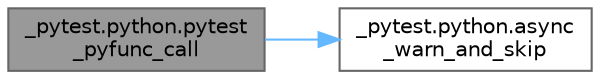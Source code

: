 digraph "_pytest.python.pytest_pyfunc_call"
{
 // LATEX_PDF_SIZE
  bgcolor="transparent";
  edge [fontname=Helvetica,fontsize=10,labelfontname=Helvetica,labelfontsize=10];
  node [fontname=Helvetica,fontsize=10,shape=box,height=0.2,width=0.4];
  rankdir="LR";
  Node1 [id="Node000001",label="_pytest.python.pytest\l_pyfunc_call",height=0.2,width=0.4,color="gray40", fillcolor="grey60", style="filled", fontcolor="black",tooltip=" "];
  Node1 -> Node2 [id="edge1_Node000001_Node000002",color="steelblue1",style="solid",tooltip=" "];
  Node2 [id="Node000002",label="_pytest.python.async\l_warn_and_skip",height=0.2,width=0.4,color="grey40", fillcolor="white", style="filled",URL="$namespace__pytest_1_1python.html#abf1232dd2e8eb7fa92e3fa229ce508f3",tooltip=" "];
}
